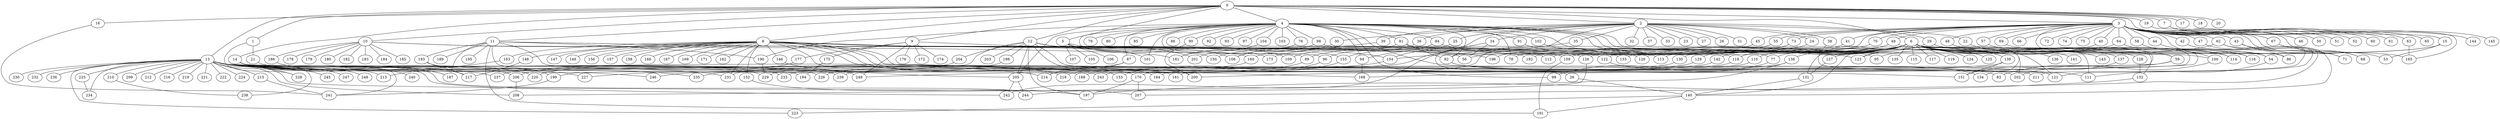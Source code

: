 
graph graphname {
    0 -- 1
0 -- 2
0 -- 3
0 -- 4
0 -- 5
0 -- 6
0 -- 7
0 -- 8
0 -- 9
0 -- 10
0 -- 11
0 -- 12
0 -- 13
0 -- 14
0 -- 15
0 -- 16
0 -- 17
0 -- 18
0 -- 19
0 -- 20
1 -- 21
1 -- 228
2 -- 32
2 -- 34
2 -- 35
2 -- 36
2 -- 37
2 -- 38
2 -- 33
2 -- 39
2 -- 22
2 -- 23
2 -- 24
2 -- 25
2 -- 26
2 -- 27
2 -- 28
2 -- 29
2 -- 30
2 -- 31
2 -- 242
3 -- 40
3 -- 41
3 -- 42
3 -- 43
3 -- 44
3 -- 45
3 -- 46
3 -- 47
3 -- 48
3 -- 49
3 -- 50
3 -- 51
3 -- 52
3 -- 53
3 -- 54
3 -- 55
3 -- 56
3 -- 57
3 -- 58
3 -- 59
3 -- 60
3 -- 61
3 -- 62
3 -- 63
3 -- 64
3 -- 65
3 -- 66
3 -- 67
3 -- 68
3 -- 69
3 -- 70
3 -- 71
3 -- 72
3 -- 73
3 -- 74
3 -- 75
4 -- 76
4 -- 77
4 -- 78
4 -- 79
4 -- 80
4 -- 81
4 -- 82
4 -- 83
4 -- 84
4 -- 85
4 -- 86
4 -- 87
4 -- 88
4 -- 89
4 -- 90
4 -- 91
4 -- 92
4 -- 93
4 -- 94
4 -- 95
4 -- 96
4 -- 97
4 -- 98
4 -- 99
4 -- 100
4 -- 101
4 -- 102
4 -- 103
4 -- 104
4 -- 118
4 -- 205
4 -- 190
5 -- 105
5 -- 106
5 -- 107
5 -- 108
5 -- 109
5 -- 112
5 -- 101
6 -- 128
6 -- 130
6 -- 131
6 -- 132
6 -- 133
6 -- 134
6 -- 129
6 -- 136
6 -- 137
6 -- 138
6 -- 139
6 -- 140
6 -- 141
6 -- 142
6 -- 143
6 -- 135
6 -- 110
6 -- 111
6 -- 112
6 -- 113
6 -- 114
6 -- 115
6 -- 116
6 -- 117
6 -- 118
6 -- 119
6 -- 120
6 -- 121
6 -- 122
6 -- 123
6 -- 124
6 -- 125
6 -- 126
6 -- 127
7 -- 144
7 -- 145
8 -- 146
8 -- 147
8 -- 148
8 -- 149
8 -- 150
8 -- 151
8 -- 152
8 -- 153
8 -- 154
8 -- 155
8 -- 156
8 -- 157
8 -- 158
8 -- 159
8 -- 160
8 -- 161
8 -- 162
8 -- 163
8 -- 164
8 -- 165
8 -- 166
8 -- 167
8 -- 168
8 -- 169
8 -- 170
8 -- 171
8 -- 231
9 -- 172
9 -- 173
9 -- 174
9 -- 175
9 -- 176
9 -- 177
9 -- 249
10 -- 178
10 -- 179
10 -- 180
10 -- 181
10 -- 182
10 -- 183
10 -- 184
10 -- 185
10 -- 186
10 -- 56
11 -- 192
11 -- 194
11 -- 195
11 -- 196
11 -- 193
11 -- 187
11 -- 188
11 -- 189
11 -- 190
11 -- 191
12 -- 197
12 -- 198
12 -- 199
12 -- 200
12 -- 201
12 -- 202
12 -- 203
12 -- 204
12 -- 205
12 -- 126
13 -- 206
13 -- 207
13 -- 208
13 -- 209
13 -- 210
13 -- 211
13 -- 212
13 -- 213
13 -- 214
13 -- 215
13 -- 216
13 -- 217
13 -- 218
13 -- 219
13 -- 220
13 -- 221
13 -- 222
13 -- 223
13 -- 224
13 -- 225
13 -- 226
13 -- 227
13 -- 228
13 -- 229
13 -- 230
13 -- 231
13 -- 232
13 -- 233
13 -- 234
13 -- 235
13 -- 236
13 -- 237
14 -- 238
14 -- 239
14 -- 240
14 -- 241
14 -- 242
14 -- 243
14 -- 244
14 -- 245
14 -- 246
14 -- 247
14 -- 248
14 -- 249
15 -- 159
15 -- 192
15 -- 53
16 -- 241
19 -- 165
21 -- 187
22 -- 59
24 -- 82
25 -- 154
26 -- 140
29 -- 118
29 -- 54
30 -- 201
34 -- 231
34 -- 56
35 -- 214
36 -- 96
38 -- 121
39 -- 108
40 -- 123
41 -- 154
42 -- 211
43 -- 86
43 -- 71
44 -- 116
45 -- 150
47 -- 121
48 -- 59
48 -- 249
49 -- 202
49 -- 196
49 -- 126
54 -- 111
55 -- 160
55 -- 173
57 -- 243
58 -- 100
59 -- 218
59 -- 83
62 -- 95
62 -- 140
62 -- 207
63 -- 165
64 -- 114
64 -- 77
67 -- 68
69 -- 168
70 -- 78
73 -- 155
73 -- 89
76 -- 108
77 -- 99
81 -- 109
81 -- 133
81 -- 82
82 -- 121
82 -- 111
84 -- 94
84 -- 123
87 -- 214
87 -- 227
89 -- 229
90 -- 200
91 -- 120
94 -- 168
96 -- 153
98 -- 181
98 -- 122
100 -- 202
102 -- 113
104 -- 181
110 -- 200
118 -- 164
122 -- 134
126 -- 244
127 -- 131
128 -- 132
129 -- 226
130 -- 233
131 -- 140
132 -- 197
137 -- 151
138 -- 208
138 -- 161
139 -- 239
139 -- 151
140 -- 191
140 -- 223
142 -- 188
146 -- 205
148 -- 217
152 -- 197
154 -- 235
155 -- 170
159 -- 191
160 -- 246
163 -- 213
170 -- 197
170 -- 207
175 -- 194
177 -- 237
186 -- 187
190 -- 229
193 -- 217
193 -- 199
198 -- 220
199 -- 241
204 -- 206
205 -- 242
205 -- 244
206 -- 208
210 -- 238
215 -- 241
225 -- 234

}
